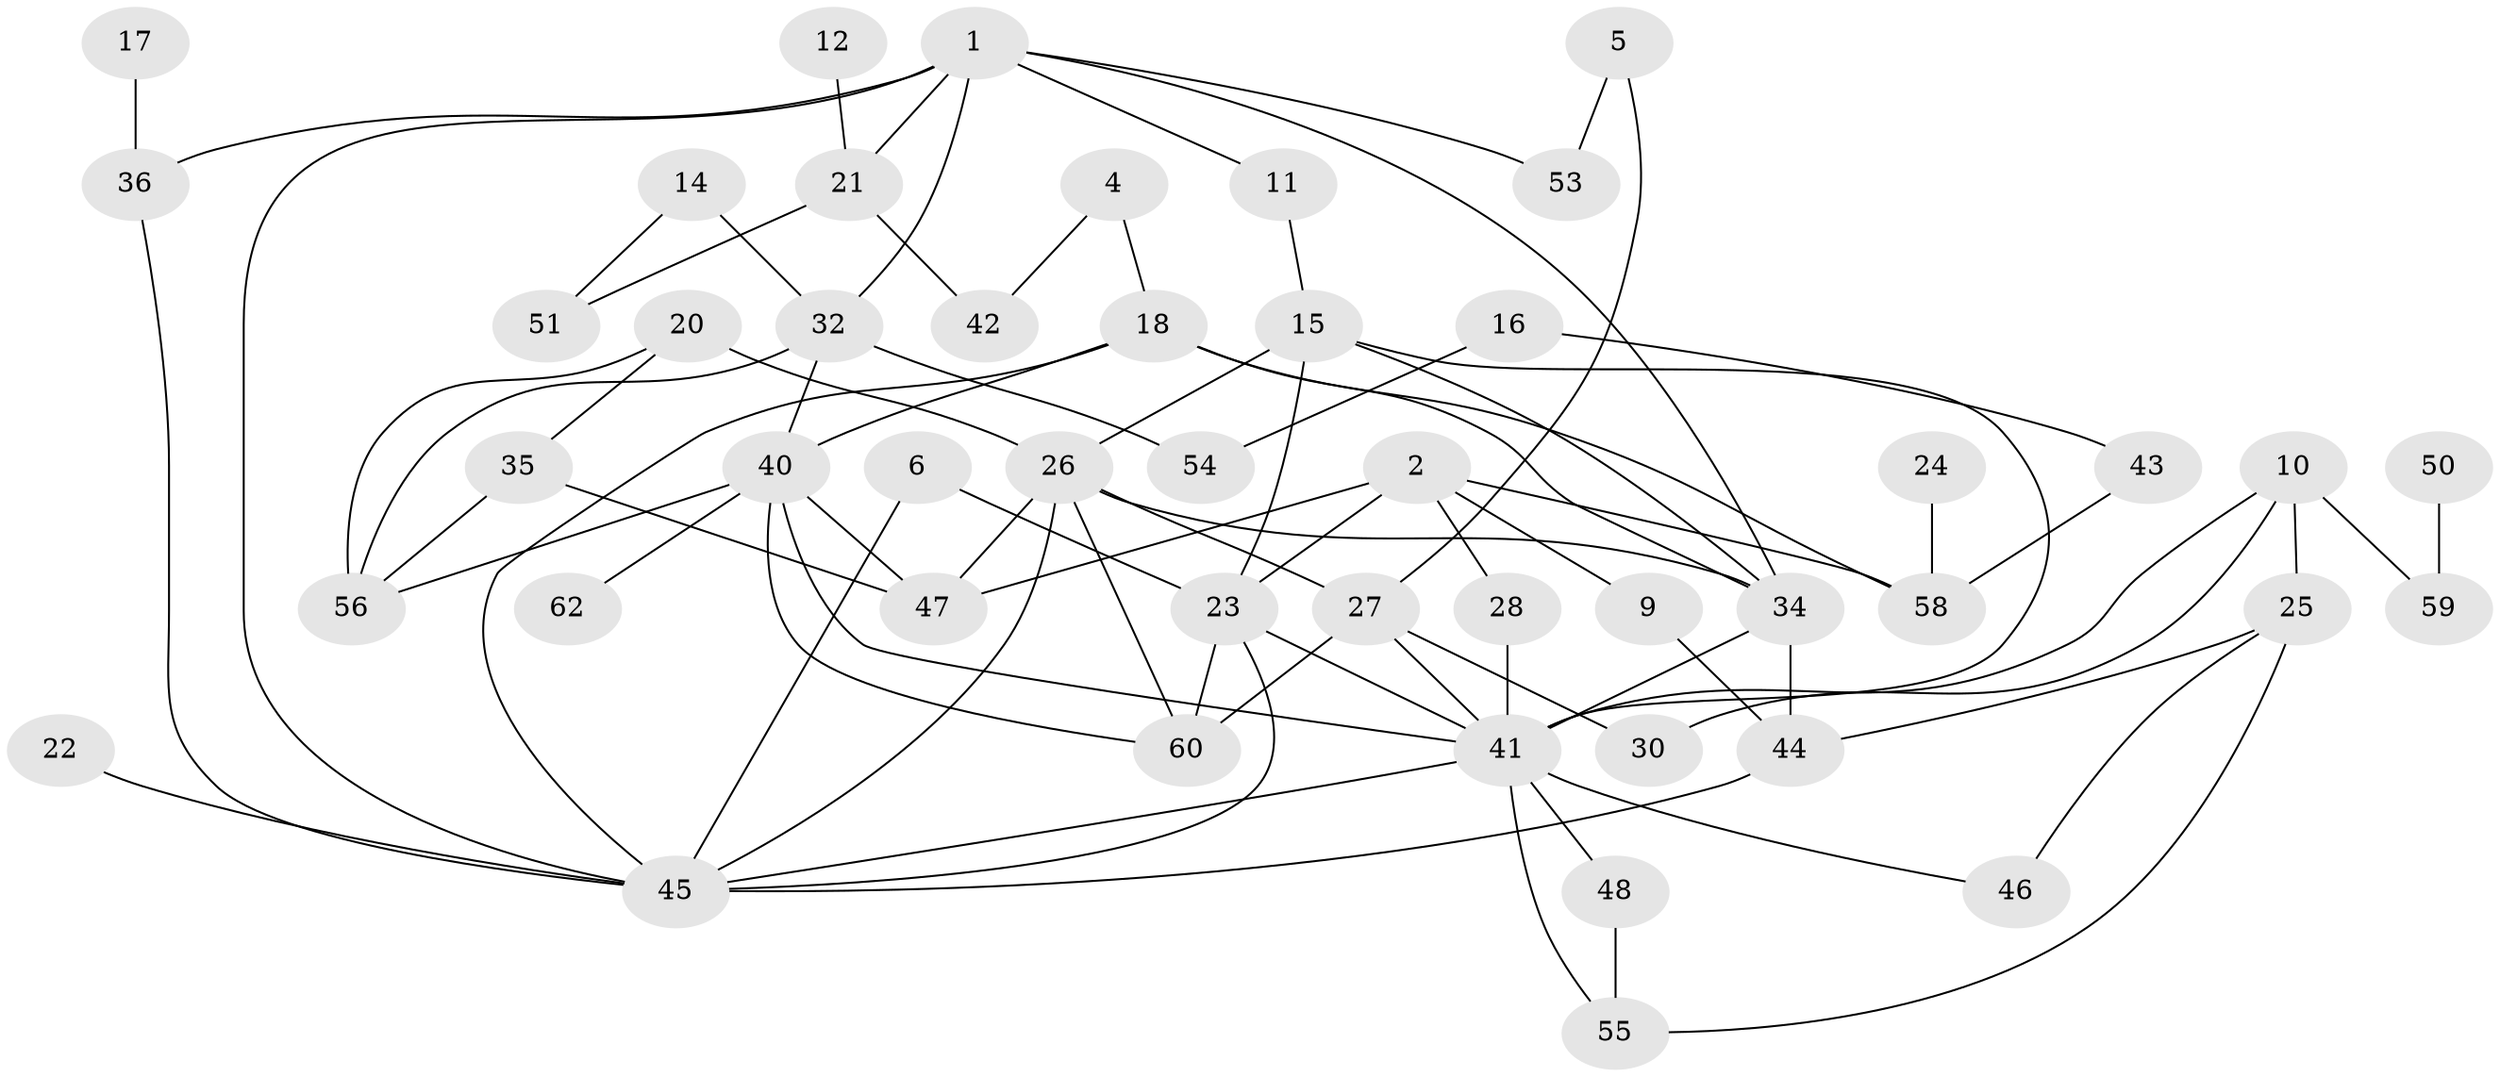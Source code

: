 // original degree distribution, {3: 0.23387096774193547, 5: 0.056451612903225805, 4: 0.12903225806451613, 2: 0.2903225806451613, 1: 0.13709677419354838, 0: 0.11290322580645161, 7: 0.024193548387096774, 6: 0.016129032258064516}
// Generated by graph-tools (version 1.1) at 2025/35/03/04/25 23:35:49]
// undirected, 47 vertices, 81 edges
graph export_dot {
  node [color=gray90,style=filled];
  1;
  2;
  4;
  5;
  6;
  9;
  10;
  11;
  12;
  14;
  15;
  16;
  17;
  18;
  20;
  21;
  22;
  23;
  24;
  25;
  26;
  27;
  28;
  30;
  32;
  34;
  35;
  36;
  40;
  41;
  42;
  43;
  44;
  45;
  46;
  47;
  48;
  50;
  51;
  53;
  54;
  55;
  56;
  58;
  59;
  60;
  62;
  1 -- 11 [weight=1.0];
  1 -- 21 [weight=1.0];
  1 -- 32 [weight=1.0];
  1 -- 34 [weight=1.0];
  1 -- 36 [weight=1.0];
  1 -- 45 [weight=1.0];
  1 -- 53 [weight=1.0];
  2 -- 9 [weight=1.0];
  2 -- 23 [weight=2.0];
  2 -- 28 [weight=1.0];
  2 -- 47 [weight=1.0];
  2 -- 58 [weight=1.0];
  4 -- 18 [weight=1.0];
  4 -- 42 [weight=1.0];
  5 -- 27 [weight=1.0];
  5 -- 53 [weight=1.0];
  6 -- 23 [weight=2.0];
  6 -- 45 [weight=1.0];
  9 -- 44 [weight=1.0];
  10 -- 25 [weight=1.0];
  10 -- 30 [weight=1.0];
  10 -- 41 [weight=1.0];
  10 -- 59 [weight=1.0];
  11 -- 15 [weight=1.0];
  12 -- 21 [weight=1.0];
  14 -- 32 [weight=1.0];
  14 -- 51 [weight=1.0];
  15 -- 23 [weight=1.0];
  15 -- 26 [weight=2.0];
  15 -- 34 [weight=1.0];
  15 -- 41 [weight=2.0];
  16 -- 43 [weight=1.0];
  16 -- 54 [weight=1.0];
  17 -- 36 [weight=1.0];
  18 -- 34 [weight=1.0];
  18 -- 40 [weight=1.0];
  18 -- 45 [weight=1.0];
  18 -- 58 [weight=2.0];
  20 -- 26 [weight=1.0];
  20 -- 35 [weight=1.0];
  20 -- 56 [weight=1.0];
  21 -- 42 [weight=1.0];
  21 -- 51 [weight=1.0];
  22 -- 45 [weight=1.0];
  23 -- 41 [weight=2.0];
  23 -- 45 [weight=1.0];
  23 -- 60 [weight=2.0];
  24 -- 58 [weight=1.0];
  25 -- 44 [weight=1.0];
  25 -- 46 [weight=1.0];
  25 -- 55 [weight=1.0];
  26 -- 27 [weight=1.0];
  26 -- 34 [weight=3.0];
  26 -- 45 [weight=1.0];
  26 -- 47 [weight=1.0];
  26 -- 60 [weight=1.0];
  27 -- 30 [weight=1.0];
  27 -- 41 [weight=1.0];
  27 -- 60 [weight=2.0];
  28 -- 41 [weight=1.0];
  32 -- 40 [weight=1.0];
  32 -- 54 [weight=1.0];
  32 -- 56 [weight=1.0];
  34 -- 41 [weight=1.0];
  34 -- 44 [weight=2.0];
  35 -- 47 [weight=1.0];
  35 -- 56 [weight=1.0];
  36 -- 45 [weight=1.0];
  40 -- 41 [weight=1.0];
  40 -- 47 [weight=1.0];
  40 -- 56 [weight=1.0];
  40 -- 60 [weight=1.0];
  40 -- 62 [weight=1.0];
  41 -- 45 [weight=1.0];
  41 -- 46 [weight=1.0];
  41 -- 48 [weight=1.0];
  41 -- 55 [weight=1.0];
  43 -- 58 [weight=1.0];
  44 -- 45 [weight=1.0];
  48 -- 55 [weight=1.0];
  50 -- 59 [weight=1.0];
}

